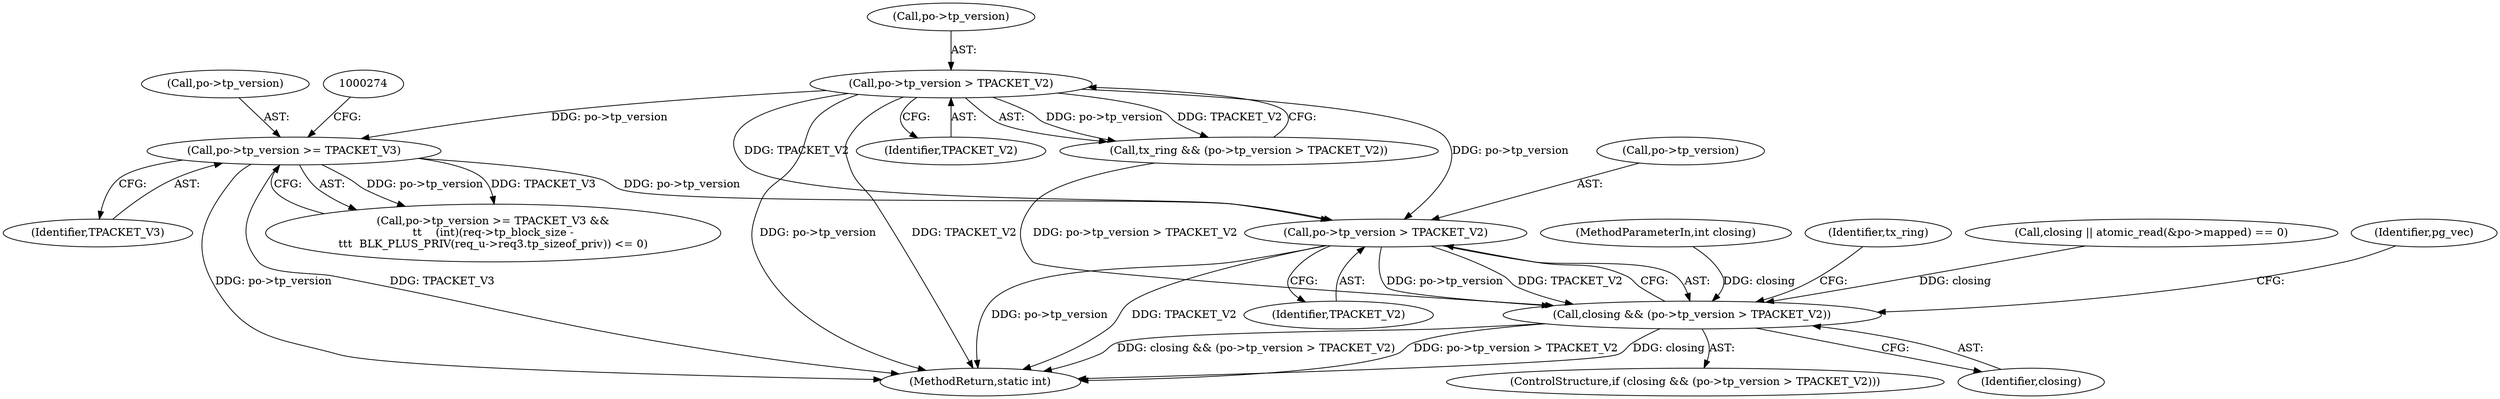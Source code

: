 digraph "0_linux_84ac7260236a49c79eede91617700174c2c19b0c@pointer" {
"1000562" [label="(Call,po->tp_version > TPACKET_V2)"];
"1000150" [label="(Call,po->tp_version > TPACKET_V2)"];
"1000267" [label="(Call,po->tp_version >= TPACKET_V3)"];
"1000560" [label="(Call,closing && (po->tp_version > TPACKET_V2))"];
"1000151" [label="(Call,po->tp_version)"];
"1000587" [label="(MethodReturn,static int)"];
"1000110" [label="(MethodParameterIn,int closing)"];
"1000150" [label="(Call,po->tp_version > TPACKET_V2)"];
"1000559" [label="(ControlStructure,if (closing && (po->tp_version > TPACKET_V2)))"];
"1000570" [label="(Identifier,tx_ring)"];
"1000435" [label="(Call,closing || atomic_read(&po->mapped) == 0)"];
"1000562" [label="(Call,po->tp_version > TPACKET_V2)"];
"1000267" [label="(Call,po->tp_version >= TPACKET_V3)"];
"1000575" [label="(Identifier,pg_vec)"];
"1000561" [label="(Identifier,closing)"];
"1000268" [label="(Call,po->tp_version)"];
"1000266" [label="(Call,po->tp_version >= TPACKET_V3 &&\n\t\t    (int)(req->tp_block_size -\n\t\t\t  BLK_PLUS_PRIV(req_u->req3.tp_sizeof_priv)) <= 0)"];
"1000563" [label="(Call,po->tp_version)"];
"1000271" [label="(Identifier,TPACKET_V3)"];
"1000560" [label="(Call,closing && (po->tp_version > TPACKET_V2))"];
"1000154" [label="(Identifier,TPACKET_V2)"];
"1000566" [label="(Identifier,TPACKET_V2)"];
"1000148" [label="(Call,tx_ring && (po->tp_version > TPACKET_V2))"];
"1000562" -> "1000560"  [label="AST: "];
"1000562" -> "1000566"  [label="CFG: "];
"1000563" -> "1000562"  [label="AST: "];
"1000566" -> "1000562"  [label="AST: "];
"1000560" -> "1000562"  [label="CFG: "];
"1000562" -> "1000587"  [label="DDG: po->tp_version"];
"1000562" -> "1000587"  [label="DDG: TPACKET_V2"];
"1000562" -> "1000560"  [label="DDG: po->tp_version"];
"1000562" -> "1000560"  [label="DDG: TPACKET_V2"];
"1000150" -> "1000562"  [label="DDG: po->tp_version"];
"1000150" -> "1000562"  [label="DDG: TPACKET_V2"];
"1000267" -> "1000562"  [label="DDG: po->tp_version"];
"1000150" -> "1000148"  [label="AST: "];
"1000150" -> "1000154"  [label="CFG: "];
"1000151" -> "1000150"  [label="AST: "];
"1000154" -> "1000150"  [label="AST: "];
"1000148" -> "1000150"  [label="CFG: "];
"1000150" -> "1000587"  [label="DDG: po->tp_version"];
"1000150" -> "1000587"  [label="DDG: TPACKET_V2"];
"1000150" -> "1000148"  [label="DDG: po->tp_version"];
"1000150" -> "1000148"  [label="DDG: TPACKET_V2"];
"1000150" -> "1000267"  [label="DDG: po->tp_version"];
"1000267" -> "1000266"  [label="AST: "];
"1000267" -> "1000271"  [label="CFG: "];
"1000268" -> "1000267"  [label="AST: "];
"1000271" -> "1000267"  [label="AST: "];
"1000274" -> "1000267"  [label="CFG: "];
"1000266" -> "1000267"  [label="CFG: "];
"1000267" -> "1000587"  [label="DDG: po->tp_version"];
"1000267" -> "1000587"  [label="DDG: TPACKET_V3"];
"1000267" -> "1000266"  [label="DDG: po->tp_version"];
"1000267" -> "1000266"  [label="DDG: TPACKET_V3"];
"1000560" -> "1000559"  [label="AST: "];
"1000560" -> "1000561"  [label="CFG: "];
"1000561" -> "1000560"  [label="AST: "];
"1000570" -> "1000560"  [label="CFG: "];
"1000575" -> "1000560"  [label="CFG: "];
"1000560" -> "1000587"  [label="DDG: closing && (po->tp_version > TPACKET_V2)"];
"1000560" -> "1000587"  [label="DDG: po->tp_version > TPACKET_V2"];
"1000560" -> "1000587"  [label="DDG: closing"];
"1000435" -> "1000560"  [label="DDG: closing"];
"1000110" -> "1000560"  [label="DDG: closing"];
"1000148" -> "1000560"  [label="DDG: po->tp_version > TPACKET_V2"];
}

